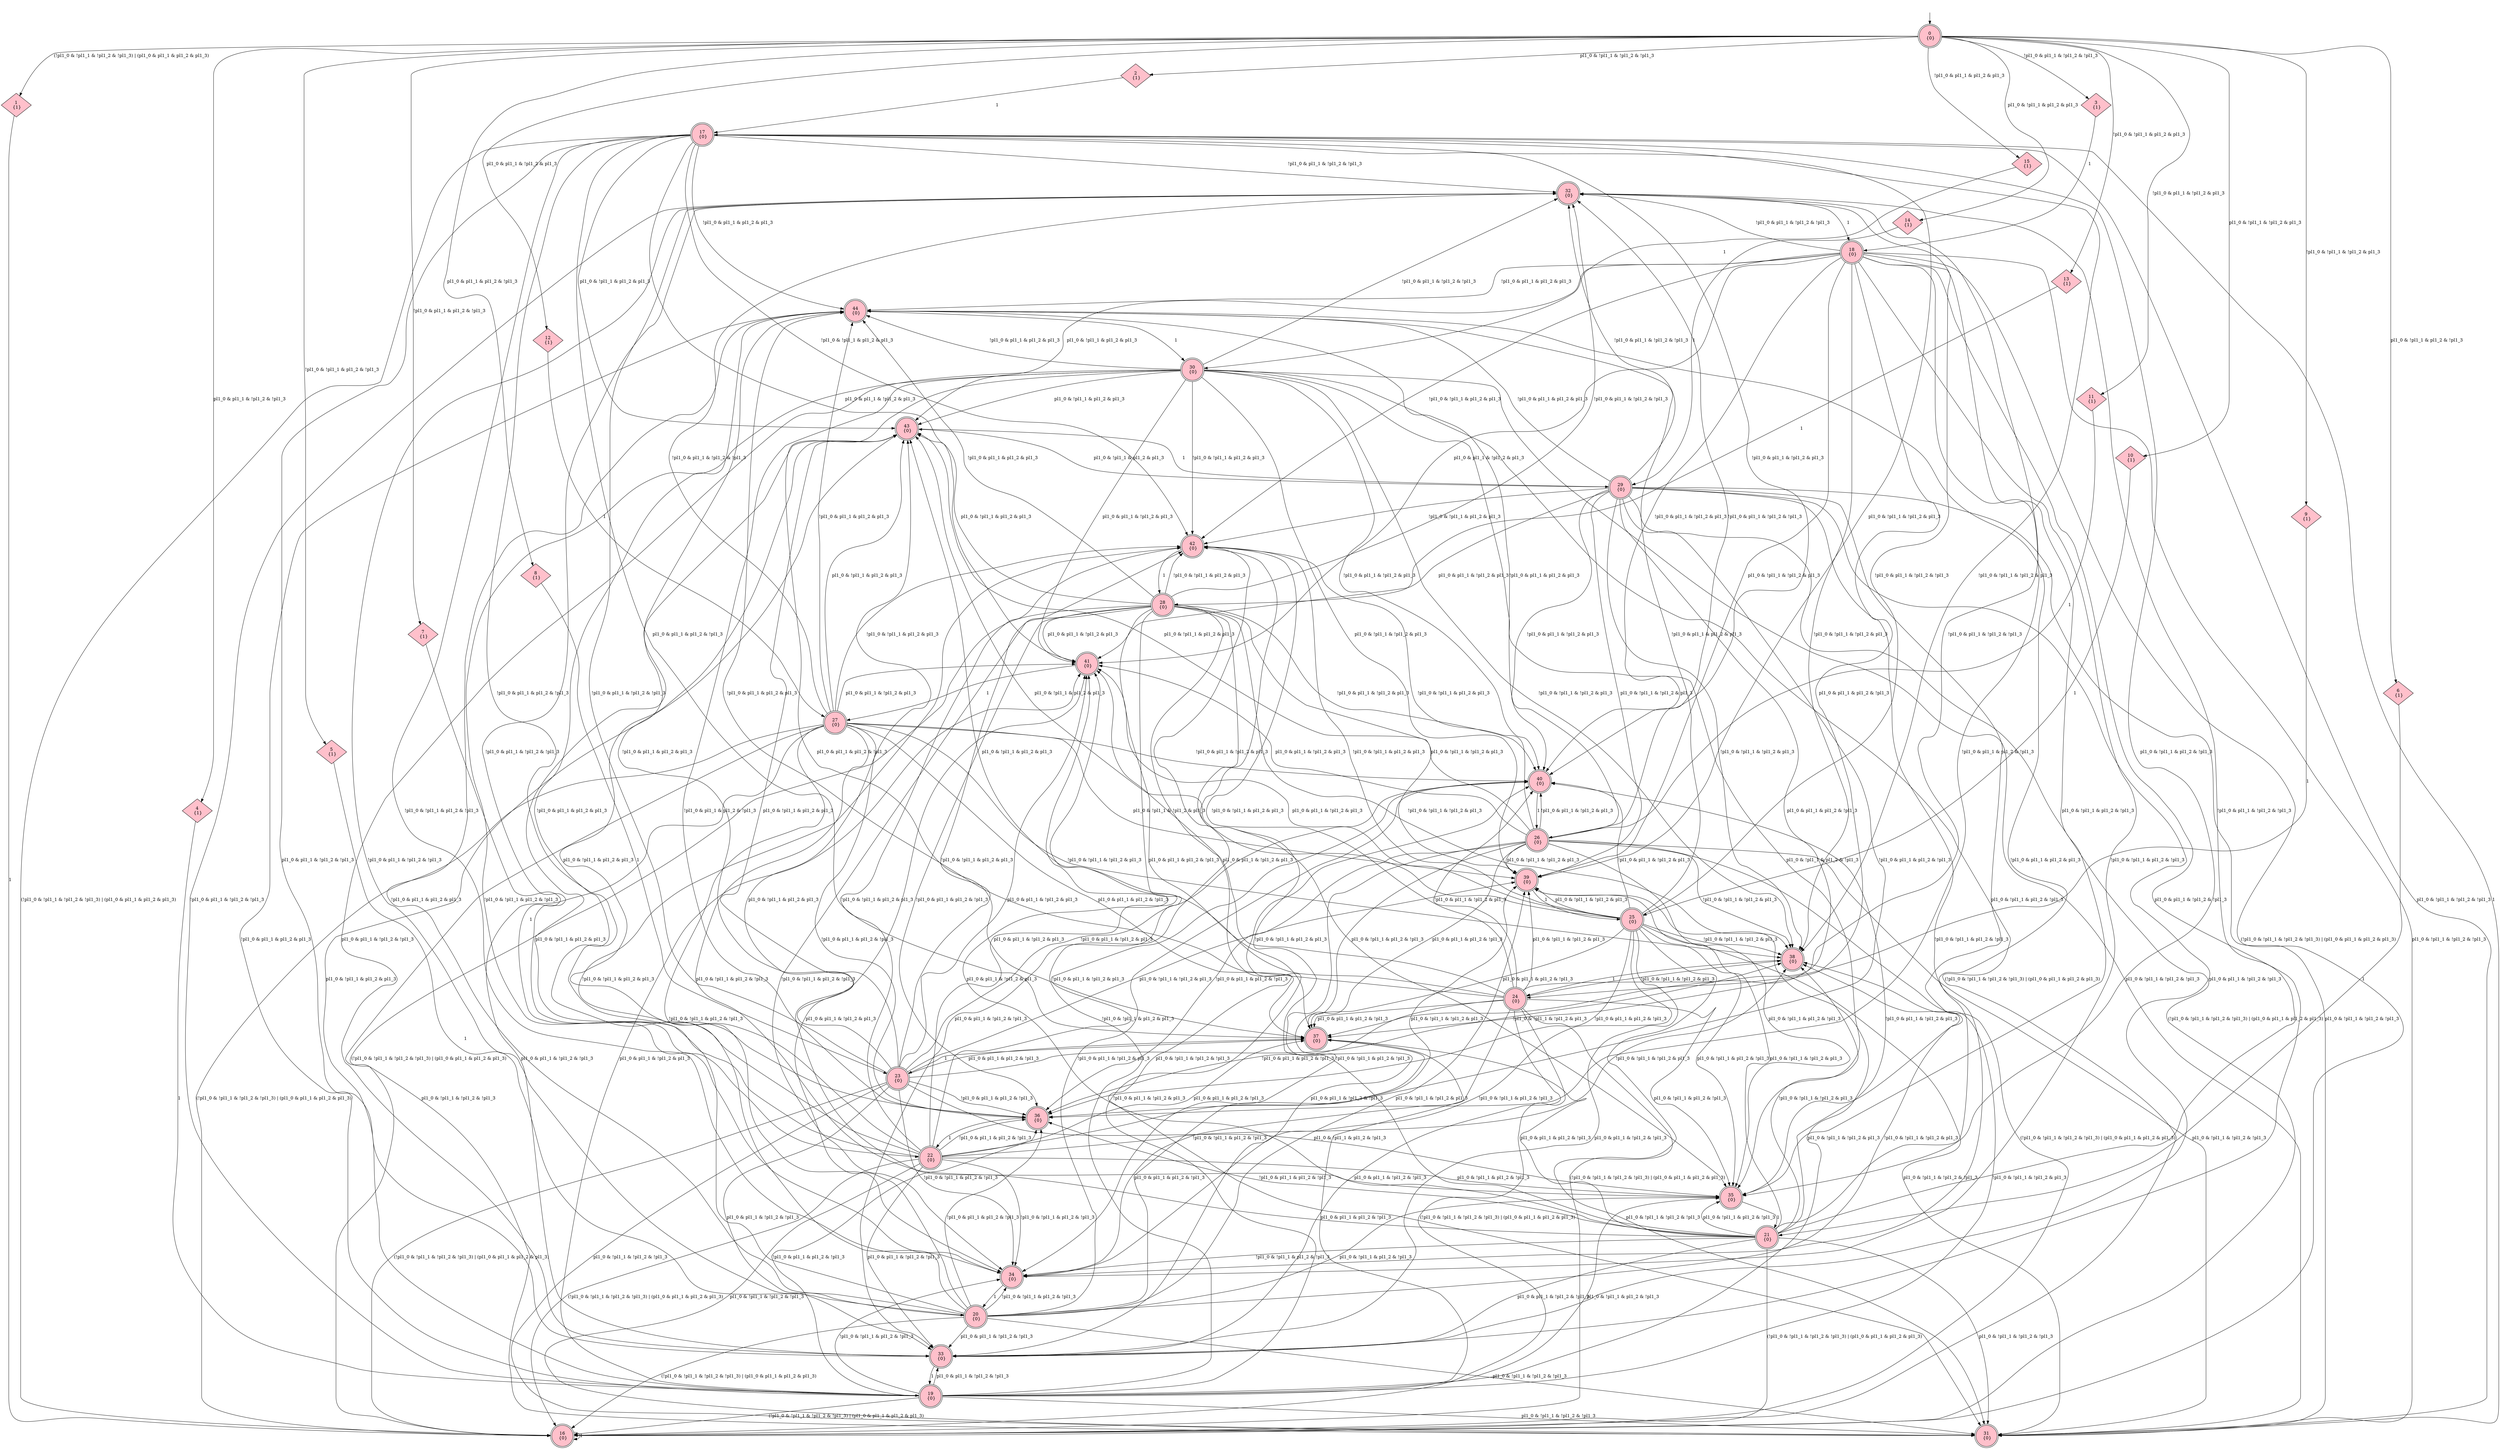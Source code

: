 digraph G {
    start [shape="none", label=""];
    start -> 0;
    0 [shape="circle", peripheries=2, style="filled", fillcolor="pink", label="0\n {0}"];
    1 [shape="diamond", peripheries=1, style="filled", fillcolor="pink", label="1\n {1}"];
    2 [shape="diamond", peripheries=1, style="filled", fillcolor="pink", label="2\n {1}"];
    3 [shape="diamond", peripheries=1, style="filled", fillcolor="pink", label="3\n {1}"];
    4 [shape="diamond", peripheries=1, style="filled", fillcolor="pink", label="4\n {1}"];
    5 [shape="diamond", peripheries=1, style="filled", fillcolor="pink", label="5\n {1}"];
    6 [shape="diamond", peripheries=1, style="filled", fillcolor="pink", label="6\n {1}"];
    7 [shape="diamond", peripheries=1, style="filled", fillcolor="pink", label="7\n {1}"];
    8 [shape="diamond", peripheries=1, style="filled", fillcolor="pink", label="8\n {1}"];
    9 [shape="diamond", peripheries=1, style="filled", fillcolor="pink", label="9\n {1}"];
    10 [shape="diamond", peripheries=1, style="filled", fillcolor="pink", label="10\n {1}"];
    11 [shape="diamond", peripheries=1, style="filled", fillcolor="pink", label="11\n {1}"];
    12 [shape="diamond", peripheries=1, style="filled", fillcolor="pink", label="12\n {1}"];
    13 [shape="diamond", peripheries=1, style="filled", fillcolor="pink", label="13\n {1}"];
    14 [shape="diamond", peripheries=1, style="filled", fillcolor="pink", label="14\n {1}"];
    15 [shape="diamond", peripheries=1, style="filled", fillcolor="pink", label="15\n {1}"];
    16 [shape="circle", peripheries=2, style="filled", fillcolor="pink", label="16\n {0}"];
    17 [shape="circle", peripheries=2, style="filled", fillcolor="pink", label="17\n {0}"];
    18 [shape="circle", peripheries=2, style="filled", fillcolor="pink", label="18\n {0}"];
    19 [shape="circle", peripheries=2, style="filled", fillcolor="pink", label="19\n {0}"];
    20 [shape="circle", peripheries=2, style="filled", fillcolor="pink", label="20\n {0}"];
    21 [shape="circle", peripheries=2, style="filled", fillcolor="pink", label="21\n {0}"];
    22 [shape="circle", peripheries=2, style="filled", fillcolor="pink", label="22\n {0}"];
    23 [shape="circle", peripheries=2, style="filled", fillcolor="pink", label="23\n {0}"];
    24 [shape="circle", peripheries=2, style="filled", fillcolor="pink", label="24\n {0}"];
    25 [shape="circle", peripheries=2, style="filled", fillcolor="pink", label="25\n {0}"];
    26 [shape="circle", peripheries=2, style="filled", fillcolor="pink", label="26\n {0}"];
    27 [shape="circle", peripheries=2, style="filled", fillcolor="pink", label="27\n {0}"];
    28 [shape="circle", peripheries=2, style="filled", fillcolor="pink", label="28\n {0}"];
    29 [shape="circle", peripheries=2, style="filled", fillcolor="pink", label="29\n {0}"];
    30 [shape="circle", peripheries=2, style="filled", fillcolor="pink", label="30\n {0}"];
    31 [shape="circle", peripheries=2, style="filled", fillcolor="pink", label="31\n {0}"];
    32 [shape="circle", peripheries=2, style="filled", fillcolor="pink", label="32\n {0}"];
    33 [shape="circle", peripheries=2, style="filled", fillcolor="pink", label="33\n {0}"];
    34 [shape="circle", peripheries=2, style="filled", fillcolor="pink", label="34\n {0}"];
    35 [shape="circle", peripheries=2, style="filled", fillcolor="pink", label="35\n {0}"];
    36 [shape="circle", peripheries=2, style="filled", fillcolor="pink", label="36\n {0}"];
    37 [shape="circle", peripheries=2, style="filled", fillcolor="pink", label="37\n {0}"];
    38 [shape="circle", peripheries=2, style="filled", fillcolor="pink", label="38\n {0}"];
    39 [shape="circle", peripheries=2, style="filled", fillcolor="pink", label="39\n {0}"];
    40 [shape="circle", peripheries=2, style="filled", fillcolor="pink", label="40\n {0}"];
    41 [shape="circle", peripheries=2, style="filled", fillcolor="pink", label="41\n {0}"];
    42 [shape="circle", peripheries=2, style="filled", fillcolor="pink", label="42\n {0}"];
    43 [shape="circle", peripheries=2, style="filled", fillcolor="pink", label="43\n {0}"];
    44 [shape="circle", peripheries=2, style="filled", fillcolor="pink", label="44\n {0}"];
    0 -> 2 [label="pl1_0 & !pl1_1 & !pl1_2 & !pl1_3"];
    0 -> 3 [label="!pl1_0 & pl1_1 & !pl1_2 & !pl1_3"];
    0 -> 4 [label="pl1_0 & pl1_1 & !pl1_2 & !pl1_3"];
    0 -> 5 [label="!pl1_0 & !pl1_1 & pl1_2 & !pl1_3"];
    0 -> 6 [label="pl1_0 & !pl1_1 & pl1_2 & !pl1_3"];
    0 -> 7 [label="!pl1_0 & pl1_1 & pl1_2 & !pl1_3"];
    0 -> 8 [label="pl1_0 & pl1_1 & pl1_2 & !pl1_3"];
    0 -> 9 [label="!pl1_0 & !pl1_1 & !pl1_2 & pl1_3"];
    0 -> 10 [label="pl1_0 & !pl1_1 & !pl1_2 & pl1_3"];
    0 -> 11 [label="!pl1_0 & pl1_1 & !pl1_2 & pl1_3"];
    0 -> 12 [label="pl1_0 & pl1_1 & !pl1_2 & pl1_3"];
    0 -> 13 [label="!pl1_0 & !pl1_1 & pl1_2 & pl1_3"];
    0 -> 14 [label="pl1_0 & !pl1_1 & pl1_2 & pl1_3"];
    0 -> 15 [label="!pl1_0 & pl1_1 & pl1_2 & pl1_3"];
    0 -> 1 [label="(!pl1_0 & !pl1_1 & !pl1_2 & !pl1_3) | (pl1_0 & pl1_1 & pl1_2 & pl1_3)"];
    1 -> 16 [label="1"];
    2 -> 17 [label="1"];
    3 -> 18 [label="1"];
    4 -> 19 [label="1"];
    5 -> 20 [label="1"];
    6 -> 21 [label="1"];
    7 -> 22 [label="1"];
    8 -> 23 [label="1"];
    9 -> 24 [label="1"];
    10 -> 25 [label="1"];
    11 -> 26 [label="1"];
    12 -> 27 [label="1"];
    13 -> 28 [label="1"];
    14 -> 29 [label="1"];
    15 -> 30 [label="1"];
    16 -> 16 [label="1"];
    17 -> 31 [label="pl1_0 & !pl1_1 & !pl1_2 & !pl1_3"];
    17 -> 32 [label="!pl1_0 & pl1_1 & !pl1_2 & !pl1_3"];
    17 -> 33 [label="pl1_0 & pl1_1 & !pl1_2 & !pl1_3"];
    17 -> 34 [label="!pl1_0 & !pl1_1 & pl1_2 & !pl1_3"];
    17 -> 35 [label="pl1_0 & !pl1_1 & pl1_2 & !pl1_3"];
    17 -> 36 [label="!pl1_0 & pl1_1 & pl1_2 & !pl1_3"];
    17 -> 37 [label="pl1_0 & pl1_1 & pl1_2 & !pl1_3"];
    17 -> 38 [label="!pl1_0 & !pl1_1 & !pl1_2 & pl1_3"];
    17 -> 39 [label="pl1_0 & !pl1_1 & !pl1_2 & pl1_3"];
    17 -> 40 [label="!pl1_0 & pl1_1 & !pl1_2 & pl1_3"];
    17 -> 41 [label="pl1_0 & pl1_1 & !pl1_2 & pl1_3"];
    17 -> 42 [label="!pl1_0 & !pl1_1 & pl1_2 & pl1_3"];
    17 -> 43 [label="pl1_0 & !pl1_1 & pl1_2 & pl1_3"];
    17 -> 44 [label="!pl1_0 & pl1_1 & pl1_2 & pl1_3"];
    17 -> 16 [label="(!pl1_0 & !pl1_1 & !pl1_2 & !pl1_3) | (pl1_0 & pl1_1 & pl1_2 & pl1_3)"];
    18 -> 31 [label="pl1_0 & !pl1_1 & !pl1_2 & !pl1_3"];
    18 -> 32 [label="!pl1_0 & pl1_1 & !pl1_2 & !pl1_3"];
    18 -> 33 [label="pl1_0 & pl1_1 & !pl1_2 & !pl1_3"];
    18 -> 34 [label="!pl1_0 & !pl1_1 & pl1_2 & !pl1_3"];
    18 -> 35 [label="pl1_0 & !pl1_1 & pl1_2 & !pl1_3"];
    18 -> 36 [label="!pl1_0 & pl1_1 & pl1_2 & !pl1_3"];
    18 -> 37 [label="pl1_0 & pl1_1 & pl1_2 & !pl1_3"];
    18 -> 38 [label="!pl1_0 & !pl1_1 & !pl1_2 & pl1_3"];
    18 -> 39 [label="pl1_0 & !pl1_1 & !pl1_2 & pl1_3"];
    18 -> 40 [label="!pl1_0 & pl1_1 & !pl1_2 & pl1_3"];
    18 -> 41 [label="pl1_0 & pl1_1 & !pl1_2 & pl1_3"];
    18 -> 42 [label="!pl1_0 & !pl1_1 & pl1_2 & pl1_3"];
    18 -> 43 [label="pl1_0 & !pl1_1 & pl1_2 & pl1_3"];
    18 -> 44 [label="!pl1_0 & pl1_1 & pl1_2 & pl1_3"];
    18 -> 16 [label="(!pl1_0 & !pl1_1 & !pl1_2 & !pl1_3) | (pl1_0 & pl1_1 & pl1_2 & pl1_3)"];
    19 -> 31 [label="pl1_0 & !pl1_1 & !pl1_2 & !pl1_3"];
    19 -> 32 [label="!pl1_0 & pl1_1 & !pl1_2 & !pl1_3"];
    19 -> 33 [label="pl1_0 & pl1_1 & !pl1_2 & !pl1_3"];
    19 -> 34 [label="!pl1_0 & !pl1_1 & pl1_2 & !pl1_3"];
    19 -> 35 [label="pl1_0 & !pl1_1 & pl1_2 & !pl1_3"];
    19 -> 36 [label="!pl1_0 & pl1_1 & pl1_2 & !pl1_3"];
    19 -> 37 [label="pl1_0 & pl1_1 & pl1_2 & !pl1_3"];
    19 -> 38 [label="!pl1_0 & !pl1_1 & !pl1_2 & pl1_3"];
    19 -> 39 [label="pl1_0 & !pl1_1 & !pl1_2 & pl1_3"];
    19 -> 40 [label="!pl1_0 & pl1_1 & !pl1_2 & pl1_3"];
    19 -> 41 [label="pl1_0 & pl1_1 & !pl1_2 & pl1_3"];
    19 -> 42 [label="!pl1_0 & !pl1_1 & pl1_2 & pl1_3"];
    19 -> 43 [label="pl1_0 & !pl1_1 & pl1_2 & pl1_3"];
    19 -> 44 [label="!pl1_0 & pl1_1 & pl1_2 & pl1_3"];
    19 -> 16 [label="(!pl1_0 & !pl1_1 & !pl1_2 & !pl1_3) | (pl1_0 & pl1_1 & pl1_2 & pl1_3)"];
    20 -> 31 [label="pl1_0 & !pl1_1 & !pl1_2 & !pl1_3"];
    20 -> 32 [label="!pl1_0 & pl1_1 & !pl1_2 & !pl1_3"];
    20 -> 33 [label="pl1_0 & pl1_1 & !pl1_2 & !pl1_3"];
    20 -> 34 [label="!pl1_0 & !pl1_1 & pl1_2 & !pl1_3"];
    20 -> 35 [label="pl1_0 & !pl1_1 & pl1_2 & !pl1_3"];
    20 -> 36 [label="!pl1_0 & pl1_1 & pl1_2 & !pl1_3"];
    20 -> 37 [label="pl1_0 & pl1_1 & pl1_2 & !pl1_3"];
    20 -> 38 [label="!pl1_0 & !pl1_1 & !pl1_2 & pl1_3"];
    20 -> 39 [label="pl1_0 & !pl1_1 & !pl1_2 & pl1_3"];
    20 -> 40 [label="!pl1_0 & pl1_1 & !pl1_2 & pl1_3"];
    20 -> 41 [label="pl1_0 & pl1_1 & !pl1_2 & pl1_3"];
    20 -> 42 [label="!pl1_0 & !pl1_1 & pl1_2 & pl1_3"];
    20 -> 43 [label="pl1_0 & !pl1_1 & pl1_2 & pl1_3"];
    20 -> 44 [label="!pl1_0 & pl1_1 & pl1_2 & pl1_3"];
    20 -> 16 [label="(!pl1_0 & !pl1_1 & !pl1_2 & !pl1_3) | (pl1_0 & pl1_1 & pl1_2 & pl1_3)"];
    21 -> 31 [label="pl1_0 & !pl1_1 & !pl1_2 & !pl1_3"];
    21 -> 32 [label="!pl1_0 & pl1_1 & !pl1_2 & !pl1_3"];
    21 -> 33 [label="pl1_0 & pl1_1 & !pl1_2 & !pl1_3"];
    21 -> 34 [label="!pl1_0 & !pl1_1 & pl1_2 & !pl1_3"];
    21 -> 35 [label="pl1_0 & !pl1_1 & pl1_2 & !pl1_3"];
    21 -> 36 [label="!pl1_0 & pl1_1 & pl1_2 & !pl1_3"];
    21 -> 37 [label="pl1_0 & pl1_1 & pl1_2 & !pl1_3"];
    21 -> 38 [label="!pl1_0 & !pl1_1 & !pl1_2 & pl1_3"];
    21 -> 39 [label="pl1_0 & !pl1_1 & !pl1_2 & pl1_3"];
    21 -> 40 [label="!pl1_0 & pl1_1 & !pl1_2 & pl1_3"];
    21 -> 41 [label="pl1_0 & pl1_1 & !pl1_2 & pl1_3"];
    21 -> 42 [label="!pl1_0 & !pl1_1 & pl1_2 & pl1_3"];
    21 -> 43 [label="pl1_0 & !pl1_1 & pl1_2 & pl1_3"];
    21 -> 44 [label="!pl1_0 & pl1_1 & pl1_2 & pl1_3"];
    21 -> 16 [label="(!pl1_0 & !pl1_1 & !pl1_2 & !pl1_3) | (pl1_0 & pl1_1 & pl1_2 & pl1_3)"];
    22 -> 31 [label="pl1_0 & !pl1_1 & !pl1_2 & !pl1_3"];
    22 -> 32 [label="!pl1_0 & pl1_1 & !pl1_2 & !pl1_3"];
    22 -> 33 [label="pl1_0 & pl1_1 & !pl1_2 & !pl1_3"];
    22 -> 34 [label="!pl1_0 & !pl1_1 & pl1_2 & !pl1_3"];
    22 -> 35 [label="pl1_0 & !pl1_1 & pl1_2 & !pl1_3"];
    22 -> 36 [label="!pl1_0 & pl1_1 & pl1_2 & !pl1_3"];
    22 -> 37 [label="pl1_0 & pl1_1 & pl1_2 & !pl1_3"];
    22 -> 38 [label="!pl1_0 & !pl1_1 & !pl1_2 & pl1_3"];
    22 -> 39 [label="pl1_0 & !pl1_1 & !pl1_2 & pl1_3"];
    22 -> 40 [label="!pl1_0 & pl1_1 & !pl1_2 & pl1_3"];
    22 -> 41 [label="pl1_0 & pl1_1 & !pl1_2 & pl1_3"];
    22 -> 42 [label="!pl1_0 & !pl1_1 & pl1_2 & pl1_3"];
    22 -> 43 [label="pl1_0 & !pl1_1 & pl1_2 & pl1_3"];
    22 -> 44 [label="!pl1_0 & pl1_1 & pl1_2 & pl1_3"];
    22 -> 16 [label="(!pl1_0 & !pl1_1 & !pl1_2 & !pl1_3) | (pl1_0 & pl1_1 & pl1_2 & pl1_3)"];
    23 -> 31 [label="pl1_0 & !pl1_1 & !pl1_2 & !pl1_3"];
    23 -> 32 [label="!pl1_0 & pl1_1 & !pl1_2 & !pl1_3"];
    23 -> 33 [label="pl1_0 & pl1_1 & !pl1_2 & !pl1_3"];
    23 -> 34 [label="!pl1_0 & !pl1_1 & pl1_2 & !pl1_3"];
    23 -> 35 [label="pl1_0 & !pl1_1 & pl1_2 & !pl1_3"];
    23 -> 36 [label="!pl1_0 & pl1_1 & pl1_2 & !pl1_3"];
    23 -> 37 [label="pl1_0 & pl1_1 & pl1_2 & !pl1_3"];
    23 -> 38 [label="!pl1_0 & !pl1_1 & !pl1_2 & pl1_3"];
    23 -> 39 [label="pl1_0 & !pl1_1 & !pl1_2 & pl1_3"];
    23 -> 40 [label="!pl1_0 & pl1_1 & !pl1_2 & pl1_3"];
    23 -> 41 [label="pl1_0 & pl1_1 & !pl1_2 & pl1_3"];
    23 -> 42 [label="!pl1_0 & !pl1_1 & pl1_2 & pl1_3"];
    23 -> 43 [label="pl1_0 & !pl1_1 & pl1_2 & pl1_3"];
    23 -> 44 [label="!pl1_0 & pl1_1 & pl1_2 & pl1_3"];
    23 -> 16 [label="(!pl1_0 & !pl1_1 & !pl1_2 & !pl1_3) | (pl1_0 & pl1_1 & pl1_2 & pl1_3)"];
    24 -> 31 [label="pl1_0 & !pl1_1 & !pl1_2 & !pl1_3"];
    24 -> 32 [label="!pl1_0 & pl1_1 & !pl1_2 & !pl1_3"];
    24 -> 33 [label="pl1_0 & pl1_1 & !pl1_2 & !pl1_3"];
    24 -> 34 [label="!pl1_0 & !pl1_1 & pl1_2 & !pl1_3"];
    24 -> 35 [label="pl1_0 & !pl1_1 & pl1_2 & !pl1_3"];
    24 -> 36 [label="!pl1_0 & pl1_1 & pl1_2 & !pl1_3"];
    24 -> 37 [label="pl1_0 & pl1_1 & pl1_2 & !pl1_3"];
    24 -> 38 [label="!pl1_0 & !pl1_1 & !pl1_2 & pl1_3"];
    24 -> 39 [label="pl1_0 & !pl1_1 & !pl1_2 & pl1_3"];
    24 -> 40 [label="!pl1_0 & pl1_1 & !pl1_2 & pl1_3"];
    24 -> 41 [label="pl1_0 & pl1_1 & !pl1_2 & pl1_3"];
    24 -> 42 [label="!pl1_0 & !pl1_1 & pl1_2 & pl1_3"];
    24 -> 43 [label="pl1_0 & !pl1_1 & pl1_2 & pl1_3"];
    24 -> 44 [label="!pl1_0 & pl1_1 & pl1_2 & pl1_3"];
    24 -> 16 [label="(!pl1_0 & !pl1_1 & !pl1_2 & !pl1_3) | (pl1_0 & pl1_1 & pl1_2 & pl1_3)"];
    25 -> 31 [label="pl1_0 & !pl1_1 & !pl1_2 & !pl1_3"];
    25 -> 32 [label="!pl1_0 & pl1_1 & !pl1_2 & !pl1_3"];
    25 -> 33 [label="pl1_0 & pl1_1 & !pl1_2 & !pl1_3"];
    25 -> 34 [label="!pl1_0 & !pl1_1 & pl1_2 & !pl1_3"];
    25 -> 35 [label="pl1_0 & !pl1_1 & pl1_2 & !pl1_3"];
    25 -> 36 [label="!pl1_0 & pl1_1 & pl1_2 & !pl1_3"];
    25 -> 37 [label="pl1_0 & pl1_1 & pl1_2 & !pl1_3"];
    25 -> 38 [label="!pl1_0 & !pl1_1 & !pl1_2 & pl1_3"];
    25 -> 39 [label="pl1_0 & !pl1_1 & !pl1_2 & pl1_3"];
    25 -> 40 [label="!pl1_0 & pl1_1 & !pl1_2 & pl1_3"];
    25 -> 41 [label="pl1_0 & pl1_1 & !pl1_2 & pl1_3"];
    25 -> 42 [label="!pl1_0 & !pl1_1 & pl1_2 & pl1_3"];
    25 -> 43 [label="pl1_0 & !pl1_1 & pl1_2 & pl1_3"];
    25 -> 44 [label="!pl1_0 & pl1_1 & pl1_2 & pl1_3"];
    25 -> 16 [label="(!pl1_0 & !pl1_1 & !pl1_2 & !pl1_3) | (pl1_0 & pl1_1 & pl1_2 & pl1_3)"];
    26 -> 31 [label="pl1_0 & !pl1_1 & !pl1_2 & !pl1_3"];
    26 -> 32 [label="!pl1_0 & pl1_1 & !pl1_2 & !pl1_3"];
    26 -> 33 [label="pl1_0 & pl1_1 & !pl1_2 & !pl1_3"];
    26 -> 34 [label="!pl1_0 & !pl1_1 & pl1_2 & !pl1_3"];
    26 -> 35 [label="pl1_0 & !pl1_1 & pl1_2 & !pl1_3"];
    26 -> 36 [label="!pl1_0 & pl1_1 & pl1_2 & !pl1_3"];
    26 -> 37 [label="pl1_0 & pl1_1 & pl1_2 & !pl1_3"];
    26 -> 38 [label="!pl1_0 & !pl1_1 & !pl1_2 & pl1_3"];
    26 -> 39 [label="pl1_0 & !pl1_1 & !pl1_2 & pl1_3"];
    26 -> 40 [label="!pl1_0 & pl1_1 & !pl1_2 & pl1_3"];
    26 -> 41 [label="pl1_0 & pl1_1 & !pl1_2 & pl1_3"];
    26 -> 42 [label="!pl1_0 & !pl1_1 & pl1_2 & pl1_3"];
    26 -> 43 [label="pl1_0 & !pl1_1 & pl1_2 & pl1_3"];
    26 -> 44 [label="!pl1_0 & pl1_1 & pl1_2 & pl1_3"];
    26 -> 16 [label="(!pl1_0 & !pl1_1 & !pl1_2 & !pl1_3) | (pl1_0 & pl1_1 & pl1_2 & pl1_3)"];
    27 -> 31 [label="pl1_0 & !pl1_1 & !pl1_2 & !pl1_3"];
    27 -> 32 [label="!pl1_0 & pl1_1 & !pl1_2 & !pl1_3"];
    27 -> 33 [label="pl1_0 & pl1_1 & !pl1_2 & !pl1_3"];
    27 -> 34 [label="!pl1_0 & !pl1_1 & pl1_2 & !pl1_3"];
    27 -> 35 [label="pl1_0 & !pl1_1 & pl1_2 & !pl1_3"];
    27 -> 36 [label="!pl1_0 & pl1_1 & pl1_2 & !pl1_3"];
    27 -> 37 [label="pl1_0 & pl1_1 & pl1_2 & !pl1_3"];
    27 -> 38 [label="!pl1_0 & !pl1_1 & !pl1_2 & pl1_3"];
    27 -> 39 [label="pl1_0 & !pl1_1 & !pl1_2 & pl1_3"];
    27 -> 40 [label="!pl1_0 & pl1_1 & !pl1_2 & pl1_3"];
    27 -> 41 [label="pl1_0 & pl1_1 & !pl1_2 & pl1_3"];
    27 -> 42 [label="!pl1_0 & !pl1_1 & pl1_2 & pl1_3"];
    27 -> 43 [label="pl1_0 & !pl1_1 & pl1_2 & pl1_3"];
    27 -> 44 [label="!pl1_0 & pl1_1 & pl1_2 & pl1_3"];
    27 -> 16 [label="(!pl1_0 & !pl1_1 & !pl1_2 & !pl1_3) | (pl1_0 & pl1_1 & pl1_2 & pl1_3)"];
    28 -> 31 [label="pl1_0 & !pl1_1 & !pl1_2 & !pl1_3"];
    28 -> 32 [label="!pl1_0 & pl1_1 & !pl1_2 & !pl1_3"];
    28 -> 33 [label="pl1_0 & pl1_1 & !pl1_2 & !pl1_3"];
    28 -> 34 [label="!pl1_0 & !pl1_1 & pl1_2 & !pl1_3"];
    28 -> 35 [label="pl1_0 & !pl1_1 & pl1_2 & !pl1_3"];
    28 -> 36 [label="!pl1_0 & pl1_1 & pl1_2 & !pl1_3"];
    28 -> 37 [label="pl1_0 & pl1_1 & pl1_2 & !pl1_3"];
    28 -> 38 [label="!pl1_0 & !pl1_1 & !pl1_2 & pl1_3"];
    28 -> 39 [label="pl1_0 & !pl1_1 & !pl1_2 & pl1_3"];
    28 -> 40 [label="!pl1_0 & pl1_1 & !pl1_2 & pl1_3"];
    28 -> 41 [label="pl1_0 & pl1_1 & !pl1_2 & pl1_3"];
    28 -> 42 [label="!pl1_0 & !pl1_1 & pl1_2 & pl1_3"];
    28 -> 43 [label="pl1_0 & !pl1_1 & pl1_2 & pl1_3"];
    28 -> 44 [label="!pl1_0 & pl1_1 & pl1_2 & pl1_3"];
    28 -> 16 [label="(!pl1_0 & !pl1_1 & !pl1_2 & !pl1_3) | (pl1_0 & pl1_1 & pl1_2 & pl1_3)"];
    29 -> 31 [label="pl1_0 & !pl1_1 & !pl1_2 & !pl1_3"];
    29 -> 32 [label="!pl1_0 & pl1_1 & !pl1_2 & !pl1_3"];
    29 -> 33 [label="pl1_0 & pl1_1 & !pl1_2 & !pl1_3"];
    29 -> 34 [label="!pl1_0 & !pl1_1 & pl1_2 & !pl1_3"];
    29 -> 35 [label="pl1_0 & !pl1_1 & pl1_2 & !pl1_3"];
    29 -> 36 [label="!pl1_0 & pl1_1 & pl1_2 & !pl1_3"];
    29 -> 37 [label="pl1_0 & pl1_1 & pl1_2 & !pl1_3"];
    29 -> 38 [label="!pl1_0 & !pl1_1 & !pl1_2 & pl1_3"];
    29 -> 39 [label="pl1_0 & !pl1_1 & !pl1_2 & pl1_3"];
    29 -> 40 [label="!pl1_0 & pl1_1 & !pl1_2 & pl1_3"];
    29 -> 41 [label="pl1_0 & pl1_1 & !pl1_2 & pl1_3"];
    29 -> 42 [label="!pl1_0 & !pl1_1 & pl1_2 & pl1_3"];
    29 -> 43 [label="pl1_0 & !pl1_1 & pl1_2 & pl1_3"];
    29 -> 44 [label="!pl1_0 & pl1_1 & pl1_2 & pl1_3"];
    29 -> 16 [label="(!pl1_0 & !pl1_1 & !pl1_2 & !pl1_3) | (pl1_0 & pl1_1 & pl1_2 & pl1_3)"];
    30 -> 31 [label="pl1_0 & !pl1_1 & !pl1_2 & !pl1_3"];
    30 -> 32 [label="!pl1_0 & pl1_1 & !pl1_2 & !pl1_3"];
    30 -> 33 [label="pl1_0 & pl1_1 & !pl1_2 & !pl1_3"];
    30 -> 34 [label="!pl1_0 & !pl1_1 & pl1_2 & !pl1_3"];
    30 -> 35 [label="pl1_0 & !pl1_1 & pl1_2 & !pl1_3"];
    30 -> 36 [label="!pl1_0 & pl1_1 & pl1_2 & !pl1_3"];
    30 -> 37 [label="pl1_0 & pl1_1 & pl1_2 & !pl1_3"];
    30 -> 38 [label="!pl1_0 & !pl1_1 & !pl1_2 & pl1_3"];
    30 -> 39 [label="pl1_0 & !pl1_1 & !pl1_2 & pl1_3"];
    30 -> 40 [label="!pl1_0 & pl1_1 & !pl1_2 & pl1_3"];
    30 -> 41 [label="pl1_0 & pl1_1 & !pl1_2 & pl1_3"];
    30 -> 42 [label="!pl1_0 & !pl1_1 & pl1_2 & pl1_3"];
    30 -> 43 [label="pl1_0 & !pl1_1 & pl1_2 & pl1_3"];
    30 -> 44 [label="!pl1_0 & pl1_1 & pl1_2 & pl1_3"];
    30 -> 16 [label="(!pl1_0 & !pl1_1 & !pl1_2 & !pl1_3) | (pl1_0 & pl1_1 & pl1_2 & pl1_3)"];
    31 -> 17 [label="1"];
    32 -> 18 [label="1"];
    33 -> 19 [label="1"];
    34 -> 20 [label="1"];
    35 -> 21 [label="1"];
    36 -> 22 [label="1"];
    37 -> 23 [label="1"];
    38 -> 24 [label="1"];
    39 -> 25 [label="1"];
    40 -> 26 [label="1"];
    41 -> 27 [label="1"];
    42 -> 28 [label="1"];
    43 -> 29 [label="1"];
    44 -> 30 [label="1"];
}

